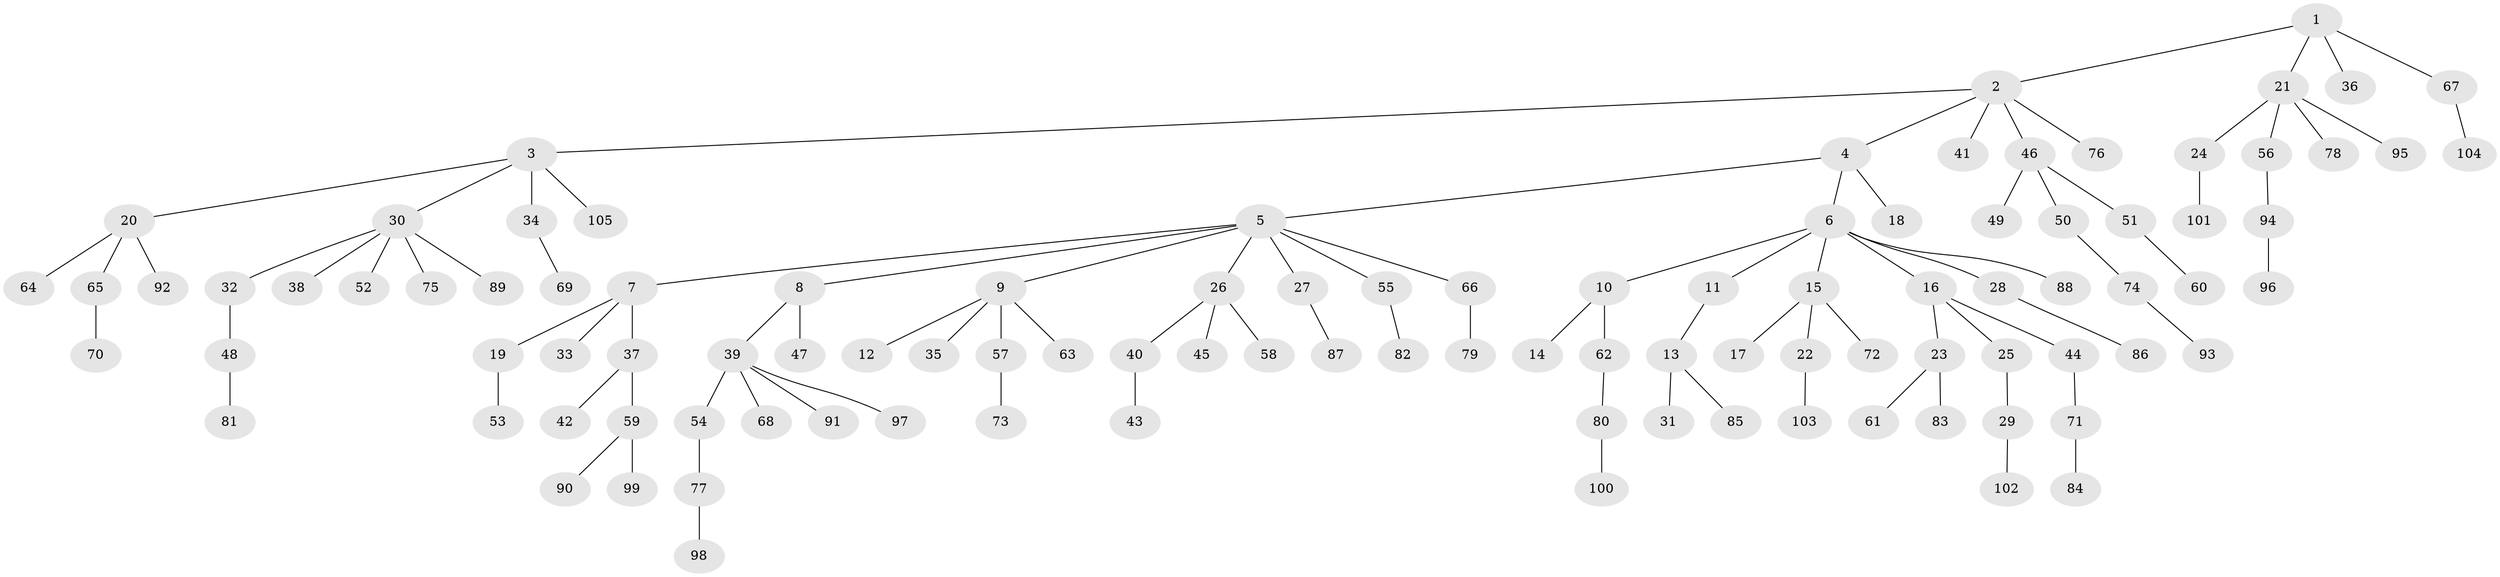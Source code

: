 // coarse degree distribution, {4: 0.10144927536231885, 5: 0.028985507246376812, 3: 0.08695652173913043, 9: 0.014492753623188406, 8: 0.014492753623188406, 2: 0.15942028985507245, 1: 0.5942028985507246}
// Generated by graph-tools (version 1.1) at 2025/42/03/06/25 10:42:02]
// undirected, 105 vertices, 104 edges
graph export_dot {
graph [start="1"]
  node [color=gray90,style=filled];
  1;
  2;
  3;
  4;
  5;
  6;
  7;
  8;
  9;
  10;
  11;
  12;
  13;
  14;
  15;
  16;
  17;
  18;
  19;
  20;
  21;
  22;
  23;
  24;
  25;
  26;
  27;
  28;
  29;
  30;
  31;
  32;
  33;
  34;
  35;
  36;
  37;
  38;
  39;
  40;
  41;
  42;
  43;
  44;
  45;
  46;
  47;
  48;
  49;
  50;
  51;
  52;
  53;
  54;
  55;
  56;
  57;
  58;
  59;
  60;
  61;
  62;
  63;
  64;
  65;
  66;
  67;
  68;
  69;
  70;
  71;
  72;
  73;
  74;
  75;
  76;
  77;
  78;
  79;
  80;
  81;
  82;
  83;
  84;
  85;
  86;
  87;
  88;
  89;
  90;
  91;
  92;
  93;
  94;
  95;
  96;
  97;
  98;
  99;
  100;
  101;
  102;
  103;
  104;
  105;
  1 -- 2;
  1 -- 21;
  1 -- 36;
  1 -- 67;
  2 -- 3;
  2 -- 4;
  2 -- 41;
  2 -- 46;
  2 -- 76;
  3 -- 20;
  3 -- 30;
  3 -- 34;
  3 -- 105;
  4 -- 5;
  4 -- 6;
  4 -- 18;
  5 -- 7;
  5 -- 8;
  5 -- 9;
  5 -- 26;
  5 -- 27;
  5 -- 55;
  5 -- 66;
  6 -- 10;
  6 -- 11;
  6 -- 15;
  6 -- 16;
  6 -- 28;
  6 -- 88;
  7 -- 19;
  7 -- 33;
  7 -- 37;
  8 -- 39;
  8 -- 47;
  9 -- 12;
  9 -- 35;
  9 -- 57;
  9 -- 63;
  10 -- 14;
  10 -- 62;
  11 -- 13;
  13 -- 31;
  13 -- 85;
  15 -- 17;
  15 -- 22;
  15 -- 72;
  16 -- 23;
  16 -- 25;
  16 -- 44;
  19 -- 53;
  20 -- 64;
  20 -- 65;
  20 -- 92;
  21 -- 24;
  21 -- 56;
  21 -- 78;
  21 -- 95;
  22 -- 103;
  23 -- 61;
  23 -- 83;
  24 -- 101;
  25 -- 29;
  26 -- 40;
  26 -- 45;
  26 -- 58;
  27 -- 87;
  28 -- 86;
  29 -- 102;
  30 -- 32;
  30 -- 38;
  30 -- 52;
  30 -- 75;
  30 -- 89;
  32 -- 48;
  34 -- 69;
  37 -- 42;
  37 -- 59;
  39 -- 54;
  39 -- 68;
  39 -- 91;
  39 -- 97;
  40 -- 43;
  44 -- 71;
  46 -- 49;
  46 -- 50;
  46 -- 51;
  48 -- 81;
  50 -- 74;
  51 -- 60;
  54 -- 77;
  55 -- 82;
  56 -- 94;
  57 -- 73;
  59 -- 90;
  59 -- 99;
  62 -- 80;
  65 -- 70;
  66 -- 79;
  67 -- 104;
  71 -- 84;
  74 -- 93;
  77 -- 98;
  80 -- 100;
  94 -- 96;
}
